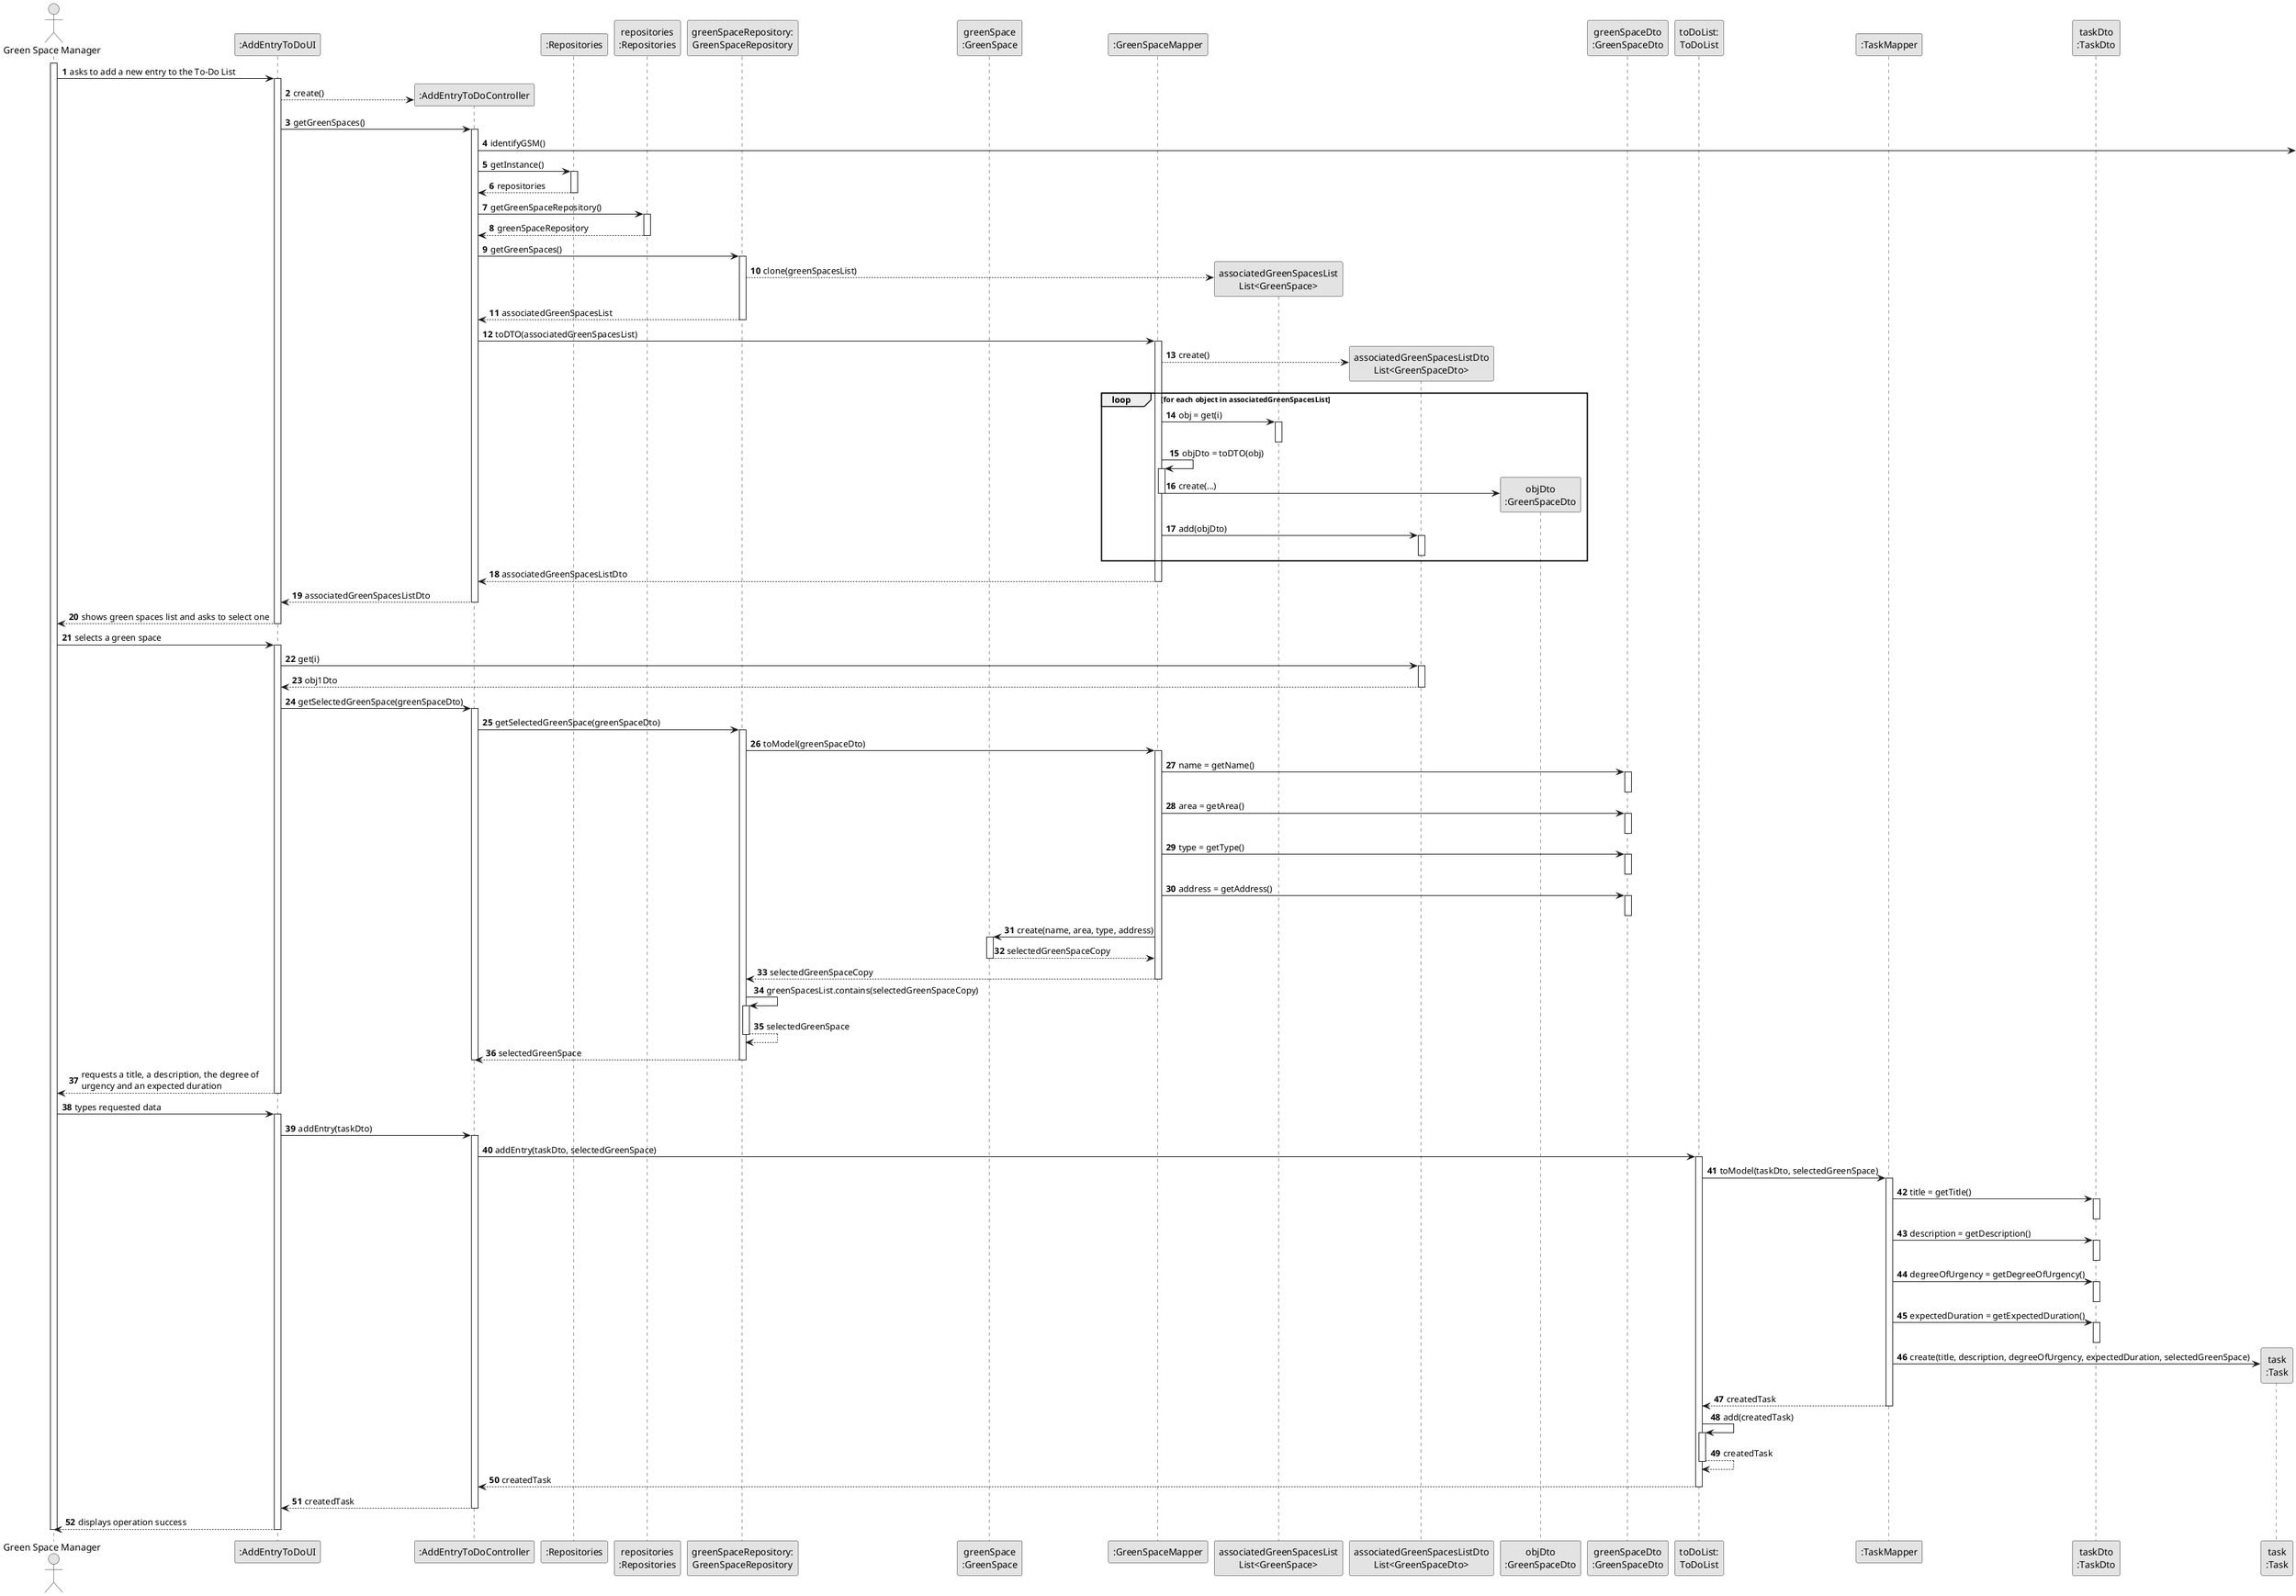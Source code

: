 @startuml
skinparam monochrome true
skinparam packageStyle rectangle
skinparam shadowing false

autonumber

'hide footbox
actor "Green Space Manager" as GSM
participant ":AddEntryToDoUI" as UI
participant ":AddEntryToDoController" as CTRL
participant ":Repositories" as RepositorySingleton
participant "repositories\n:Repositories" as PLAT
participant "greenSpaceRepository:\nGreenSpaceRepository" as GreenSpaceRepository
participant "greenSpace\n:GreenSpace" as greenSpace
participant ":GreenSpaceMapper" as GreenSpaceMapper
participant "associatedGreenSpacesList\nList<GreenSpace>" as associatedGreenSpacesList
participant "associatedGreenSpacesListDto\nList<GreenSpaceDto>" as associatedGreenSpacesListDto
participant "objDto\n:GreenSpaceDto" as greenSpaceDto
participant "greenSpaceDto\n:GreenSpaceDto" as GreenSpaceDto
participant "toDoList:\nToDoList" as ToDoList
participant ":TaskMapper" as TaskMapper
participant "taskDto\n:TaskDto" as TaskDto
participant "task\n:Task" as TASK

activate GSM

    GSM -> UI : asks to add a new entry to the To-Do List
    activate UI

        UI --> CTRL** : create()
        UI -> CTRL : getGreenSpaces()
        activate CTRL

            CTRL -> : identifyGSM()

            CTRL -> RepositorySingleton : getInstance()
                activate RepositorySingleton

                    RepositorySingleton --> CTRL: repositories
                deactivate RepositorySingleton

                CTRL -> PLAT : getGreenSpaceRepository()
                activate PLAT

                    PLAT --> CTRL : greenSpaceRepository
                deactivate PLAT

                CTRL -> GreenSpaceRepository : getGreenSpaces()
                activate GreenSpaceRepository

                    GreenSpaceRepository --> associatedGreenSpacesList** : clone(greenSpacesList)
                    GreenSpaceRepository --> CTRL : associatedGreenSpacesList
                deactivate GreenSpaceRepository

                CTRL -> GreenSpaceMapper : toDTO(associatedGreenSpacesList)
                activate GreenSpaceMapper

                    GreenSpaceMapper --> associatedGreenSpacesListDto** : create()

                    loop for each object in associatedGreenSpacesList
                        GreenSpaceMapper -> associatedGreenSpacesList : obj = get(i)
                        activate associatedGreenSpacesList

                            deactivate associatedGreenSpacesList

                        GreenSpaceMapper -> GreenSpaceMapper : objDto = toDTO(obj)
                        activate GreenSpaceMapper

                            GreenSpaceMapper -> greenSpaceDto** :create(...)
                            deactivate GreenSpaceMapper

                        GreenSpaceMapper -> associatedGreenSpacesListDto : add(objDto)
                        activate associatedGreenSpacesListDto

                            deactivate associatedGreenSpacesListDto

                        end loop

                    GreenSpaceMapper --> CTRL : associatedGreenSpacesListDto
                    deactivate GreenSpaceMapper

                CTRL --> UI : associatedGreenSpacesListDto
                deactivate CTRL
            UI --> GSM : shows green spaces list and asks to select one
            deactivate UI

        GSM -> UI : selects a green space
        activate UI

            UI -> associatedGreenSpacesListDto : get(i)
            activate associatedGreenSpacesListDto

                associatedGreenSpacesListDto --> UI : obj1Dto
            deactivate associatedGreenSpacesListDto

            UI -> CTRL : getSelectedGreenSpace(greenSpaceDto)
            activate CTRL

                CTRL -> GreenSpaceRepository : getSelectedGreenSpace(greenSpaceDto)
                activate GreenSpaceRepository

                    GreenSpaceRepository -> GreenSpaceMapper : toModel(greenSpaceDto)
                    activate GreenSpaceMapper

                        GreenSpaceMapper -> GreenSpaceDto : name = getName()
                        activate GreenSpaceDto
                        deactivate GreenSpaceDto

                        GreenSpaceMapper -> GreenSpaceDto : area = getArea()
                        activate GreenSpaceDto
                        deactivate GreenSpaceDto

                        GreenSpaceMapper -> GreenSpaceDto : type = getType()
                        activate GreenSpaceDto
                        deactivate GreenSpaceDto

                        GreenSpaceMapper -> GreenSpaceDto : address = getAddress()
                        activate GreenSpaceDto
                        deactivate GreenSpaceDto

                        GreenSpaceMapper -> greenSpace : create(name, area, type, address)
                        activate greenSpace

                            greenSpace --> GreenSpaceMapper : selectedGreenSpaceCopy
                        deactivate greenSpace

                        GreenSpaceMapper --> GreenSpaceRepository : selectedGreenSpaceCopy
                        deactivate GreenSpaceMapper

                    GreenSpaceRepository -> GreenSpaceRepository: greenSpacesList.contains(selectedGreenSpaceCopy)
                    activate GreenSpaceRepository

                        GreenSpaceRepository --> GreenSpaceRepository : selectedGreenSpace
                    deactivate GreenSpaceRepository

                    GreenSpaceRepository --> CTRL : selectedGreenSpace
                    deactivate GreenSpaceRepository

                deactivate CTRL

            UI --> GSM : requests a title, a description, the degree of\nurgency and an expected duration
            deactivate UI

        GSM -> UI : types requested data
        activate UI

            UI -> CTRL : addEntry(taskDto)
            activate CTRL

                CTRL -> ToDoList : addEntry(taskDto, selectedGreenSpace)
                activate ToDoList

                    ToDoList -> TaskMapper : toModel(taskDto, selectedGreenSpace)
                    activate TaskMapper

                        TaskMapper -> TaskDto : title = getTitle()
                        activate TaskDto
                        deactivate TaskDto

                        TaskMapper -> TaskDto : description = getDescription()
                        activate TaskDto
                        deactivate TaskDto

                        TaskMapper -> TaskDto : degreeOfUrgency = getDegreeOfUrgency()
                        activate TaskDto
                        deactivate TaskDto

                        TaskMapper -> TaskDto : expectedDuration = getExpectedDuration()
                        activate TaskDto
                        deactivate TaskDto

                        TaskMapper -> TASK** : create(title, description, degreeOfUrgency, expectedDuration, selectedGreenSpace)
                        TaskMapper --> ToDoList : createdTask

                        deactivate TaskMapper

                    ToDoList -> ToDoList : add(createdTask)
                    activate ToDoList

                        ToDoList --> ToDoList : createdTask
                    deactivate ToDoList

                    ToDoList --> CTRL : createdTask
                    deactivate ToDoList

                CTRL --> UI : createdTask
                deactivate CTRL

            UI --> GSM : displays operation success
            deactivate UI

        deactivate GSM

@enduml